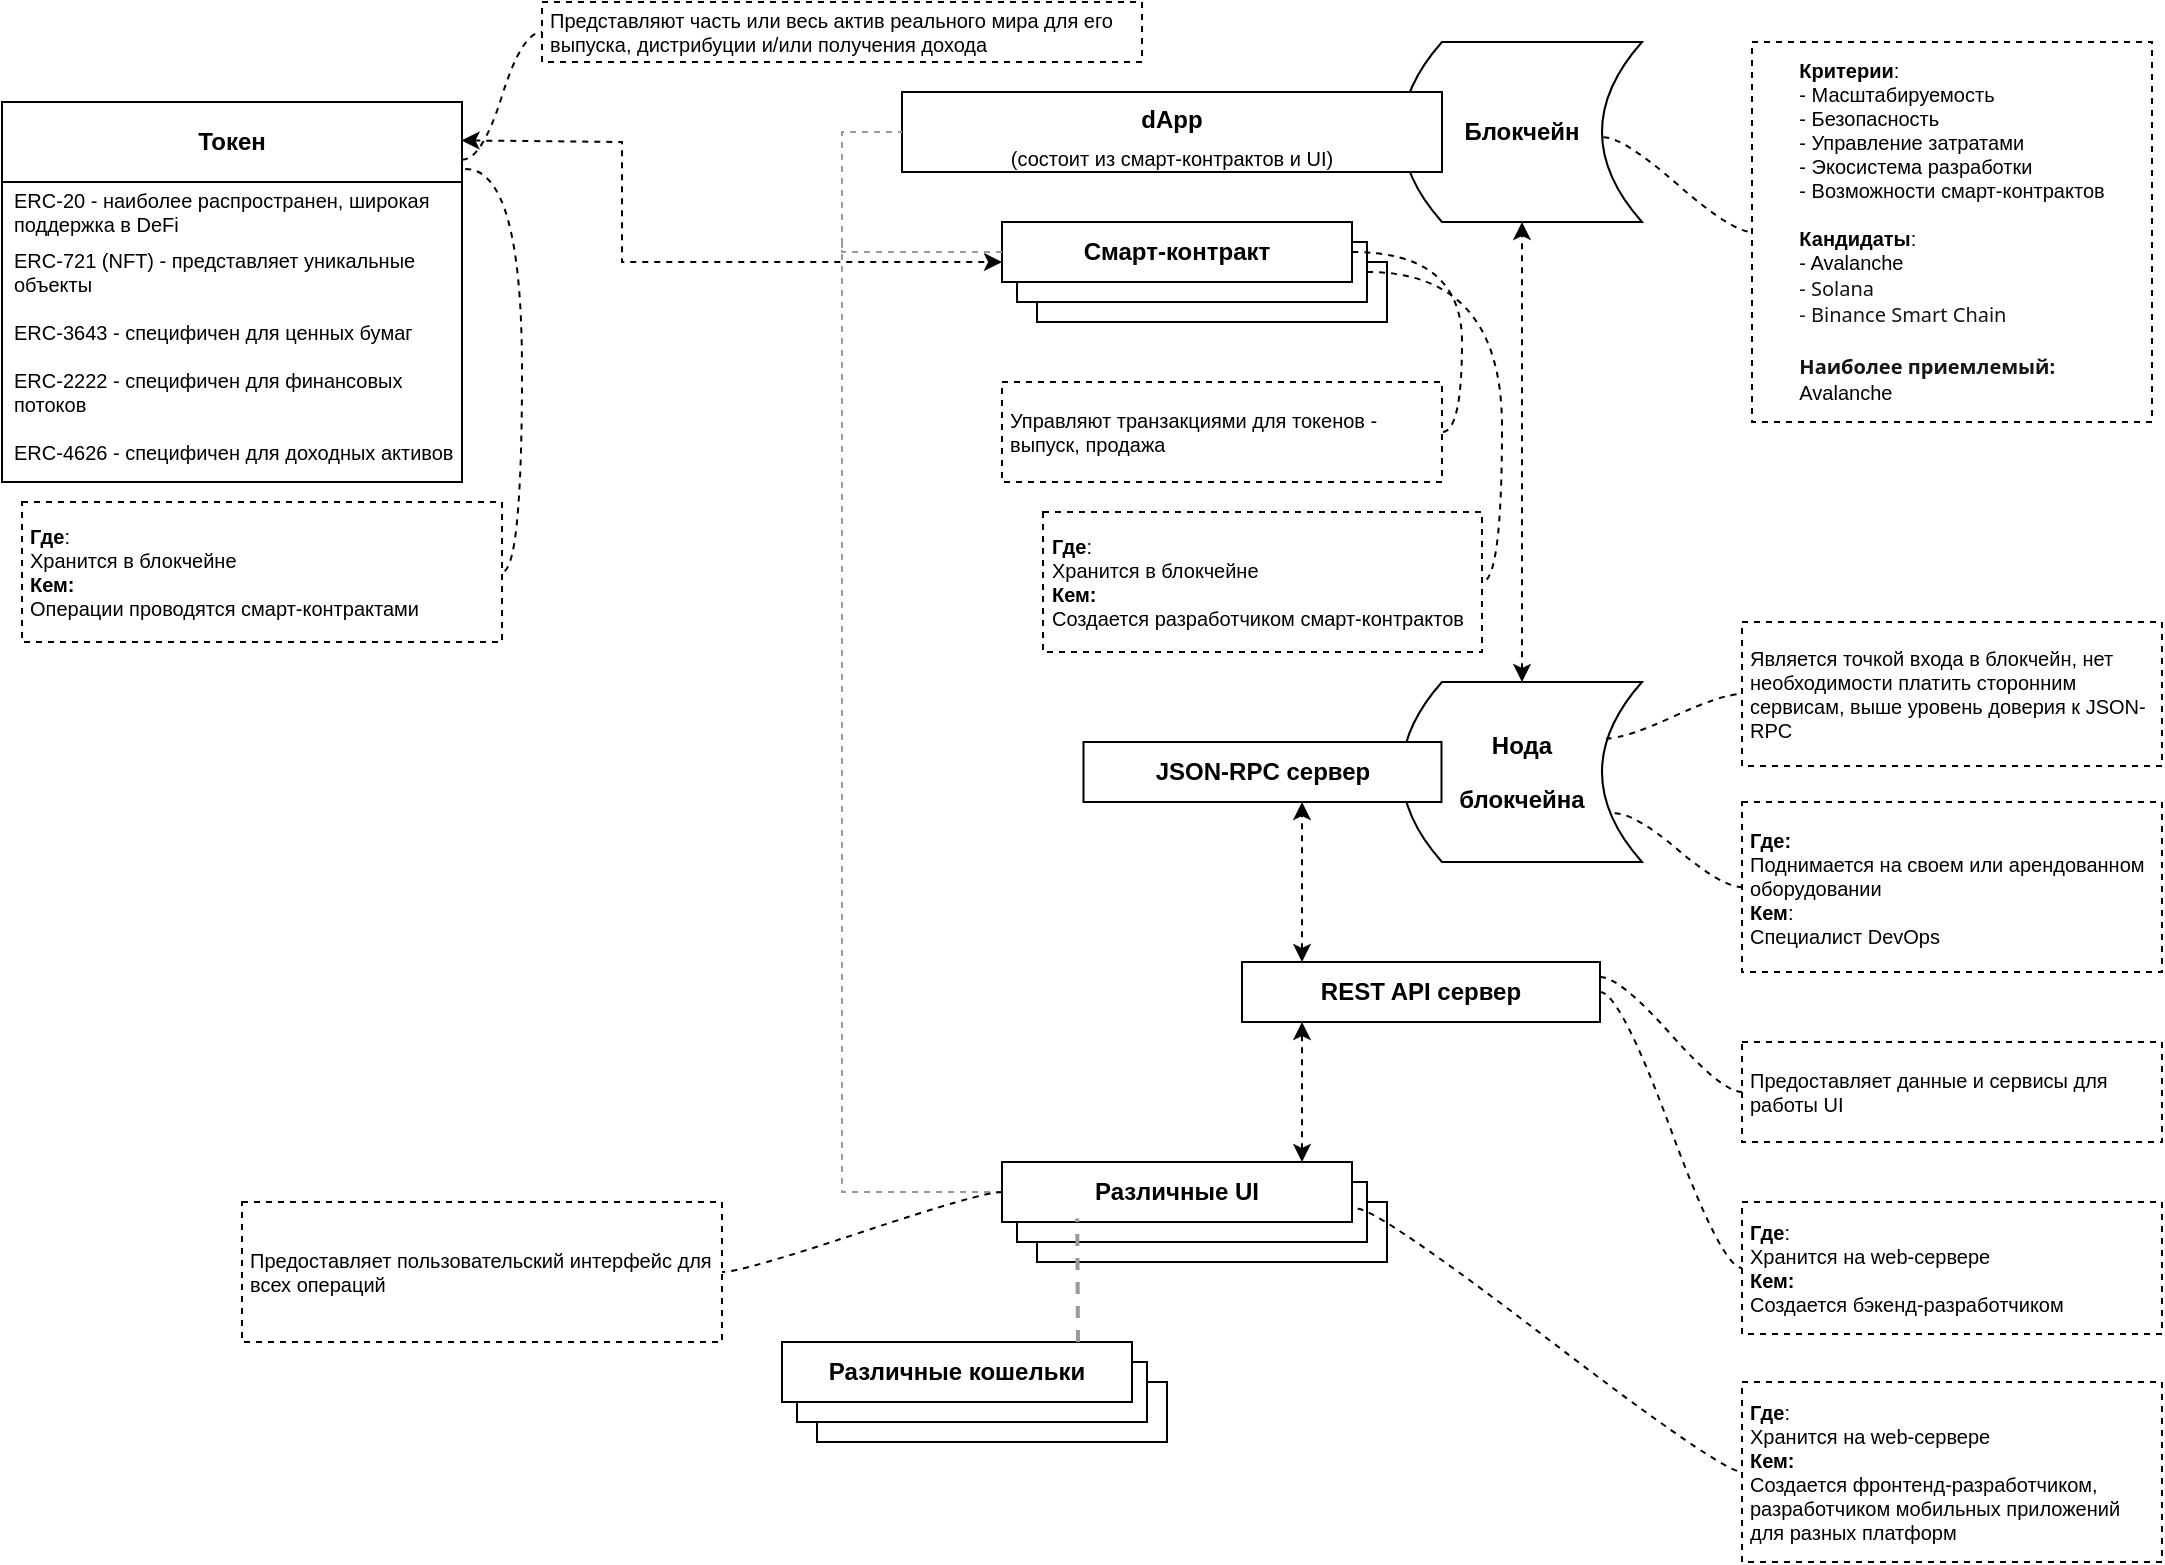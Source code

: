 <mxfile version="22.1.11" type="github">
  <diagram name="Страница — 1" id="tTkT_D9K_i8SfMuSpS75">
    <mxGraphModel dx="1205" dy="690" grid="1" gridSize="10" guides="1" tooltips="1" connect="1" arrows="1" fold="1" page="1" pageScale="1" pageWidth="1169" pageHeight="827" math="0" shadow="0">
      <root>
        <mxCell id="0" />
        <mxCell id="1" parent="0" />
        <mxCell id="7UqiYnJLGKccpZ4DQYdT-1" value="&lt;p align=&quot;center&quot; class=&quot;MsoNormal&quot;&gt;&lt;b&gt;Блокчейн&lt;/b&gt;&lt;/p&gt;" style="shape=dataStorage;whiteSpace=wrap;html=1;fixedSize=1;" vertex="1" parent="1">
          <mxGeometry x="740" y="40" width="120" height="90" as="geometry" />
        </mxCell>
        <mxCell id="7UqiYnJLGKccpZ4DQYdT-2" value="&lt;p align=&quot;center&quot; class=&quot;MsoNormal&quot;&gt;&lt;b&gt;Нода&lt;/b&gt;&lt;/p&gt;&lt;p align=&quot;center&quot; class=&quot;MsoNormal&quot;&gt;&lt;b&gt;блокчейна&lt;/b&gt;&lt;/p&gt;" style="shape=dataStorage;whiteSpace=wrap;html=1;fixedSize=1;" vertex="1" parent="1">
          <mxGeometry x="740" y="360" width="120" height="90" as="geometry" />
        </mxCell>
        <mxCell id="7UqiYnJLGKccpZ4DQYdT-5" value="" style="endArrow=classic;startArrow=classic;html=1;rounded=0;entryX=0.5;entryY=1;entryDx=0;entryDy=0;exitX=0.5;exitY=0;exitDx=0;exitDy=0;dashed=1;" edge="1" parent="1" source="7UqiYnJLGKccpZ4DQYdT-2" target="7UqiYnJLGKccpZ4DQYdT-1">
          <mxGeometry width="50" height="50" relative="1" as="geometry">
            <mxPoint x="560" y="160" as="sourcePoint" />
            <mxPoint x="610" y="110" as="targetPoint" />
          </mxGeometry>
        </mxCell>
        <mxCell id="7UqiYnJLGKccpZ4DQYdT-6" value="&lt;div style=&quot;font-size: 10px;&quot;&gt;&lt;b style=&quot;font-size: 10px;&quot;&gt;Где:&lt;/b&gt;&lt;/div&gt;&lt;div style=&quot;font-size: 10px;&quot;&gt;Поднимается на своем или арендованном оборудовании&lt;/div&gt;&lt;div style=&quot;font-size: 10px;&quot;&gt;&lt;b style=&quot;font-size: 10px;&quot;&gt;Кем&lt;/b&gt;:&lt;/div&gt;&lt;div style=&quot;font-size: 10px;&quot;&gt;Специалист DevOps&lt;/div&gt;" style="whiteSpace=wrap;html=1;rounded=0;arcSize=50;align=left;verticalAlign=middle;strokeWidth=1;autosize=1;spacing=4;treeFolding=1;treeMoving=1;newEdgeStyle={&quot;edgeStyle&quot;:&quot;entityRelationEdgeStyle&quot;,&quot;startArrow&quot;:&quot;none&quot;,&quot;endArrow&quot;:&quot;none&quot;,&quot;segment&quot;:10,&quot;curved&quot;:1,&quot;sourcePerimeterSpacing&quot;:0,&quot;targetPerimeterSpacing&quot;:0};dashed=1;fontSize=10;" vertex="1" collapsed="1" parent="1">
          <mxGeometry x="910" y="420" width="210" height="85" as="geometry" />
        </mxCell>
        <mxCell id="7UqiYnJLGKccpZ4DQYdT-7" value="" style="edgeStyle=entityRelationEdgeStyle;startArrow=none;endArrow=none;segment=10;curved=1;sourcePerimeterSpacing=0;targetPerimeterSpacing=0;rounded=0;dashed=1;exitX=0.886;exitY=0.729;exitDx=0;exitDy=0;exitPerimeter=0;" edge="1" target="7UqiYnJLGKccpZ4DQYdT-6" parent="1" source="7UqiYnJLGKccpZ4DQYdT-2">
          <mxGeometry relative="1" as="geometry">
            <mxPoint x="848" y="435" as="sourcePoint" />
          </mxGeometry>
        </mxCell>
        <mxCell id="7UqiYnJLGKccpZ4DQYdT-8" value="&lt;p align=&quot;center&quot; class=&quot;MsoNormal&quot;&gt;&lt;b&gt;JSON-RPC сервер&lt;/b&gt;&lt;/p&gt;" style="rounded=0;whiteSpace=wrap;html=1;" vertex="1" parent="1">
          <mxGeometry x="580.75" y="390" width="179" height="30" as="geometry" />
        </mxCell>
        <mxCell id="7UqiYnJLGKccpZ4DQYdT-10" value="&lt;div style=&quot;text-align: left; font-size: 10px;&quot;&gt;&lt;span style=&quot;background-color: initial; font-size: 10px;&quot;&gt;&lt;font style=&quot;font-size: 10px;&quot;&gt;&lt;b style=&quot;font-size: 10px;&quot;&gt;Критерии&lt;/b&gt;:&lt;/font&gt;&lt;/span&gt;&lt;/div&gt;&lt;div style=&quot;text-align: left; font-size: 10px;&quot;&gt;&lt;span style=&quot;background-color: initial; font-size: 10px;&quot;&gt;&lt;font style=&quot;font-size: 10px;&quot;&gt;- Масштабируемость&lt;/font&gt;&lt;/span&gt;&lt;/div&gt;&lt;div style=&quot;text-align: left; font-size: 10px;&quot;&gt;&lt;span style=&quot;background-color: initial; font-size: 10px;&quot;&gt;&lt;font style=&quot;font-size: 10px;&quot;&gt;- Безопасность&lt;/font&gt;&lt;/span&gt;&lt;/div&gt;&lt;div style=&quot;text-align: left; font-size: 10px;&quot;&gt;&lt;font style=&quot;font-size: 10px;&quot;&gt;- Управление затратами&lt;br style=&quot;font-size: 10px;&quot;&gt;&lt;/font&gt;&lt;/div&gt;&lt;div style=&quot;text-align: left; font-size: 10px;&quot;&gt;&lt;font style=&quot;font-size: 10px;&quot;&gt;- Экосистема разработки&lt;br style=&quot;font-size: 10px;&quot;&gt;&lt;/font&gt;&lt;/div&gt;&lt;div style=&quot;text-align: left; font-size: 10px;&quot;&gt;&lt;font style=&quot;font-size: 10px;&quot;&gt;- Возможности смарт-контрактов&lt;b style=&quot;font-size: 10px;&quot;&gt;&lt;br style=&quot;font-size: 10px;&quot;&gt;&lt;/b&gt;&lt;/font&gt;&lt;/div&gt;&lt;div style=&quot;text-align: left; font-size: 10px;&quot;&gt;&lt;font style=&quot;font-size: 10px;&quot;&gt;&lt;br style=&quot;font-size: 10px;&quot;&gt;&lt;/font&gt;&lt;/div&gt;&lt;div style=&quot;text-align: left; font-size: 10px;&quot;&gt;&lt;font style=&quot;font-size: 10px;&quot;&gt;&lt;b style=&quot;font-size: 10px;&quot;&gt;Кандидаты&lt;/b&gt;:&lt;/font&gt;&lt;/div&gt;&lt;div style=&quot;text-align: left; font-size: 10px;&quot;&gt;&lt;font style=&quot;font-size: 10px;&quot;&gt;- Avalanche&lt;/font&gt;&lt;/div&gt;&lt;div style=&quot;text-align: left; font-size: 10px;&quot;&gt;&lt;span style=&quot;font-weight: var(--ui-font-weight-bold); color: rgb(21, 21, 21); font-family: system-ui, -apple-system, BlinkMacSystemFont, &amp;quot;Segoe UI&amp;quot;, Roboto, Ubuntu, &amp;quot;Helvetica Neue&amp;quot;, Arial, sans-serif, &amp;quot;Apple Color Emoji&amp;quot;, &amp;quot;Segoe UI Emoji&amp;quot;, &amp;quot;Segoe UI Symbol&amp;quot;; font-size: 10px;&quot;&gt;&lt;font style=&quot;font-size: 10px;&quot;&gt;- Solana&lt;/font&gt;&lt;/span&gt;&lt;/div&gt;&lt;div style=&quot;text-align: left; font-size: 10px;&quot;&gt;&lt;span style=&quot;font-weight: var(--ui-font-weight-bold); color: rgb(21, 21, 21); font-family: system-ui, -apple-system, BlinkMacSystemFont, &amp;quot;Segoe UI&amp;quot;, Roboto, Ubuntu, &amp;quot;Helvetica Neue&amp;quot;, Arial, sans-serif, &amp;quot;Apple Color Emoji&amp;quot;, &amp;quot;Segoe UI Emoji&amp;quot;, &amp;quot;Segoe UI Symbol&amp;quot;; background-color: rgb(255, 255, 255); font-size: 10px;&quot;&gt;&lt;font style=&quot;font-size: 10px;&quot;&gt;- Binance Smart Chain&lt;/font&gt;&lt;/span&gt;&lt;br style=&quot;font-size: 10px;&quot;&gt;&lt;/div&gt;&lt;div style=&quot;text-align: left; font-size: 10px;&quot;&gt;&lt;span style=&quot;font-weight: var(--ui-font-weight-bold); color: rgb(21, 21, 21); font-family: system-ui, -apple-system, BlinkMacSystemFont, &amp;quot;Segoe UI&amp;quot;, Roboto, Ubuntu, &amp;quot;Helvetica Neue&amp;quot;, Arial, sans-serif, &amp;quot;Apple Color Emoji&amp;quot;, &amp;quot;Segoe UI Emoji&amp;quot;, &amp;quot;Segoe UI Symbol&amp;quot;; background-color: rgb(255, 255, 255); font-size: 10px;&quot;&gt;&lt;font style=&quot;font-size: 10px;&quot;&gt;&lt;br&gt;&lt;/font&gt;&lt;/span&gt;&lt;/div&gt;&lt;div style=&quot;text-align: left; font-size: 10px;&quot;&gt;&lt;span style=&quot;color: rgb(21, 21, 21); font-family: system-ui, -apple-system, BlinkMacSystemFont, &amp;quot;Segoe UI&amp;quot;, Roboto, Ubuntu, &amp;quot;Helvetica Neue&amp;quot;, Arial, sans-serif, &amp;quot;Apple Color Emoji&amp;quot;, &amp;quot;Segoe UI Emoji&amp;quot;, &amp;quot;Segoe UI Symbol&amp;quot;; background-color: rgb(255, 255, 255); font-size: 10px;&quot;&gt;&lt;font style=&quot;font-size: 10px;&quot;&gt;&lt;b&gt;Наиболее приемлемый:&lt;/b&gt;&lt;/font&gt;&lt;/span&gt;&lt;/div&gt;&lt;div style=&quot;text-align: left; font-size: 10px;&quot;&gt;Avalanche&lt;span style=&quot;font-weight: var(--ui-font-weight-bold); color: rgb(21, 21, 21); font-family: system-ui, -apple-system, BlinkMacSystemFont, &amp;quot;Segoe UI&amp;quot;, Roboto, Ubuntu, &amp;quot;Helvetica Neue&amp;quot;, Arial, sans-serif, &amp;quot;Apple Color Emoji&amp;quot;, &amp;quot;Segoe UI Emoji&amp;quot;, &amp;quot;Segoe UI Symbol&amp;quot;; background-color: rgb(255, 255, 255); font-size: 10px;&quot;&gt;&lt;font style=&quot;font-size: 10px;&quot;&gt;&lt;br&gt;&lt;/font&gt;&lt;/span&gt;&lt;/div&gt;" style="whiteSpace=wrap;html=1;rounded=0;arcSize=50;align=center;verticalAlign=middle;strokeWidth=1;autosize=1;spacing=4;treeFolding=1;treeMoving=1;newEdgeStyle={&quot;edgeStyle&quot;:&quot;entityRelationEdgeStyle&quot;,&quot;startArrow&quot;:&quot;none&quot;,&quot;endArrow&quot;:&quot;none&quot;,&quot;segment&quot;:10,&quot;curved&quot;:1,&quot;sourcePerimeterSpacing&quot;:0,&quot;targetPerimeterSpacing&quot;:0};dashed=1;fontSize=10;" vertex="1" collapsed="1" parent="1">
          <mxGeometry x="915" y="40" width="200" height="190" as="geometry" />
        </mxCell>
        <mxCell id="7UqiYnJLGKccpZ4DQYdT-11" value="" style="edgeStyle=entityRelationEdgeStyle;startArrow=none;endArrow=none;segment=10;curved=1;sourcePerimeterSpacing=0;targetPerimeterSpacing=0;rounded=0;exitX=0.839;exitY=0.529;exitDx=0;exitDy=0;exitPerimeter=0;dashed=1;" edge="1" parent="1" target="7UqiYnJLGKccpZ4DQYdT-10" source="7UqiYnJLGKccpZ4DQYdT-1">
          <mxGeometry relative="1" as="geometry">
            <mxPoint x="854" y="80" as="sourcePoint" />
          </mxGeometry>
        </mxCell>
        <mxCell id="7UqiYnJLGKccpZ4DQYdT-12" value="&lt;div style=&quot;font-size: 10px;&quot;&gt;Управляют транзакциями для токенов - выпуск, продажа&lt;/div&gt;" style="whiteSpace=wrap;html=1;rounded=0;arcSize=50;align=left;verticalAlign=middle;strokeWidth=1;autosize=1;spacing=4;treeFolding=1;treeMoving=1;newEdgeStyle={&quot;edgeStyle&quot;:&quot;entityRelationEdgeStyle&quot;,&quot;startArrow&quot;:&quot;none&quot;,&quot;endArrow&quot;:&quot;none&quot;,&quot;segment&quot;:10,&quot;curved&quot;:1,&quot;sourcePerimeterSpacing&quot;:0,&quot;targetPerimeterSpacing&quot;:0};dashed=1;" vertex="1" collapsed="1" parent="1">
          <mxGeometry x="540" y="210" width="220" height="50" as="geometry" />
        </mxCell>
        <mxCell id="7UqiYnJLGKccpZ4DQYdT-14" value="&lt;p align=&quot;center&quot; class=&quot;MsoNormal&quot;&gt;&lt;b&gt;dApp&lt;/b&gt;&lt;/p&gt;&lt;p style=&quot;line-height: 0%;&quot; align=&quot;center&quot; class=&quot;MsoNormal&quot;&gt;&lt;font style=&quot;font-size: 10px;&quot;&gt;(состоит из смарт-контрактов и UI)&lt;/font&gt;&lt;/p&gt;" style="rounded=0;whiteSpace=wrap;html=1;" vertex="1" parent="1">
          <mxGeometry x="490" y="65" width="270" height="40" as="geometry" />
        </mxCell>
        <mxCell id="7UqiYnJLGKccpZ4DQYdT-19" value="" style="group" vertex="1" connectable="0" parent="1">
          <mxGeometry x="540" y="130" width="192.5" height="50" as="geometry" />
        </mxCell>
        <mxCell id="7UqiYnJLGKccpZ4DQYdT-18" value="&lt;p align=&quot;center&quot; class=&quot;MsoNormal&quot;&gt;&lt;br&gt;&lt;/p&gt;" style="rounded=0;whiteSpace=wrap;html=1;" vertex="1" parent="7UqiYnJLGKccpZ4DQYdT-19">
          <mxGeometry x="17.5" y="20" width="175" height="30" as="geometry" />
        </mxCell>
        <mxCell id="7UqiYnJLGKccpZ4DQYdT-15" value="&lt;p align=&quot;center&quot; class=&quot;MsoNormal&quot;&gt;&lt;br&gt;&lt;/p&gt;" style="rounded=0;whiteSpace=wrap;html=1;" vertex="1" parent="7UqiYnJLGKccpZ4DQYdT-19">
          <mxGeometry x="7.5" y="10" width="175" height="30" as="geometry" />
        </mxCell>
        <mxCell id="7UqiYnJLGKccpZ4DQYdT-17" value="&lt;p align=&quot;center&quot; class=&quot;MsoNormal&quot;&gt;&lt;b&gt;Смарт-контракт&lt;/b&gt;&lt;/p&gt;" style="rounded=0;whiteSpace=wrap;html=1;" vertex="1" parent="7UqiYnJLGKccpZ4DQYdT-19">
          <mxGeometry width="175" height="30" as="geometry" />
        </mxCell>
        <mxCell id="7UqiYnJLGKccpZ4DQYdT-13" value="" style="edgeStyle=entityRelationEdgeStyle;startArrow=none;endArrow=none;segment=10;curved=1;sourcePerimeterSpacing=0;targetPerimeterSpacing=0;rounded=0;dashed=1;exitX=1;exitY=0.5;exitDx=0;exitDy=0;" edge="1" parent="1" target="7UqiYnJLGKccpZ4DQYdT-12" source="7UqiYnJLGKccpZ4DQYdT-17">
          <mxGeometry relative="1" as="geometry">
            <mxPoint x="850" y="390" as="sourcePoint" />
          </mxGeometry>
        </mxCell>
        <mxCell id="7UqiYnJLGKccpZ4DQYdT-21" value="" style="endArrow=none;html=1;rounded=0;entryX=0;entryY=0.5;entryDx=0;entryDy=0;exitX=0;exitY=0.5;exitDx=0;exitDy=0;dashed=1;strokeColor=#999999;" edge="1" parent="1" source="7UqiYnJLGKccpZ4DQYdT-17" target="7UqiYnJLGKccpZ4DQYdT-14">
          <mxGeometry width="50" height="50" relative="1" as="geometry">
            <mxPoint x="600" y="340" as="sourcePoint" />
            <mxPoint x="650" y="290" as="targetPoint" />
            <Array as="points">
              <mxPoint x="460" y="145" />
              <mxPoint x="460" y="85" />
            </Array>
          </mxGeometry>
        </mxCell>
        <mxCell id="7UqiYnJLGKccpZ4DQYdT-22" value="&lt;div style=&quot;font-size: 10px;&quot;&gt;Является точкой входа в блокчейн, нет необходимости&amp;nbsp;&lt;span style=&quot;background-color: initial;&quot;&gt;платить сторонним сервисам,&amp;nbsp;&lt;/span&gt;&lt;span style=&quot;background-color: initial;&quot;&gt;выше уровень доверия к JSON-RPC&lt;/span&gt;&lt;/div&gt;" style="whiteSpace=wrap;html=1;rounded=0;arcSize=50;align=left;verticalAlign=middle;strokeWidth=1;autosize=1;spacing=4;treeFolding=1;treeMoving=1;newEdgeStyle={&quot;edgeStyle&quot;:&quot;entityRelationEdgeStyle&quot;,&quot;startArrow&quot;:&quot;none&quot;,&quot;endArrow&quot;:&quot;none&quot;,&quot;segment&quot;:10,&quot;curved&quot;:1,&quot;sourcePerimeterSpacing&quot;:0,&quot;targetPerimeterSpacing&quot;:0};dashed=1;" vertex="1" collapsed="1" parent="1">
          <mxGeometry x="910" y="330" width="210" height="72" as="geometry" />
        </mxCell>
        <mxCell id="7UqiYnJLGKccpZ4DQYdT-23" value="" style="edgeStyle=entityRelationEdgeStyle;startArrow=none;endArrow=none;segment=10;curved=1;sourcePerimeterSpacing=0;targetPerimeterSpacing=0;rounded=0;dashed=1;exitX=0.85;exitY=0.314;exitDx=0;exitDy=0;exitPerimeter=0;" edge="1" parent="1" target="7UqiYnJLGKccpZ4DQYdT-22" source="7UqiYnJLGKccpZ4DQYdT-2">
          <mxGeometry relative="1" as="geometry">
            <mxPoint x="855" y="401" as="sourcePoint" />
          </mxGeometry>
        </mxCell>
        <mxCell id="7UqiYnJLGKccpZ4DQYdT-26" value="&lt;b&gt;Токен&lt;/b&gt;" style="swimlane;fontStyle=0;childLayout=stackLayout;horizontal=1;startSize=40;horizontalStack=0;resizeParent=1;resizeParentMax=0;resizeLast=0;collapsible=1;marginBottom=0;whiteSpace=wrap;html=1;" vertex="1" parent="1">
          <mxGeometry x="40" y="70" width="230" height="190" as="geometry" />
        </mxCell>
        <mxCell id="7UqiYnJLGKccpZ4DQYdT-27" value="ERC-20 - наиболее распространен, широкая поддержка в DeFi" style="text;strokeColor=none;fillColor=none;align=left;verticalAlign=middle;spacingLeft=4;spacingRight=4;overflow=hidden;points=[[0,0.5],[1,0.5]];portConstraint=eastwest;rotatable=0;whiteSpace=wrap;html=1;fontColor=#000000;fontSize=10;" vertex="1" parent="7UqiYnJLGKccpZ4DQYdT-26">
          <mxGeometry y="40" width="230" height="30" as="geometry" />
        </mxCell>
        <mxCell id="7UqiYnJLGKccpZ4DQYdT-28" value="ERC-721 (NFT) - представляет уникальные объекты" style="text;strokeColor=none;fillColor=none;align=left;verticalAlign=middle;spacingLeft=4;spacingRight=4;overflow=hidden;points=[[0,0.5],[1,0.5]];portConstraint=eastwest;rotatable=0;whiteSpace=wrap;html=1;labelBackgroundColor=default;fontColor=#000000;fontSize=10;" vertex="1" parent="7UqiYnJLGKccpZ4DQYdT-26">
          <mxGeometry y="70" width="230" height="30" as="geometry" />
        </mxCell>
        <mxCell id="7UqiYnJLGKccpZ4DQYdT-32" value="ERC-3643 - специфичен для ценных бумаг" style="text;strokeColor=none;fillColor=none;align=left;verticalAlign=middle;spacingLeft=4;spacingRight=4;overflow=hidden;points=[[0,0.5],[1,0.5]];portConstraint=eastwest;rotatable=0;whiteSpace=wrap;html=1;labelBackgroundColor=default;fontColor=#000000;fontSize=10;" vertex="1" parent="7UqiYnJLGKccpZ4DQYdT-26">
          <mxGeometry y="100" width="230" height="30" as="geometry" />
        </mxCell>
        <mxCell id="7UqiYnJLGKccpZ4DQYdT-33" value="ERC-2222 - специфичен для финансовых потоков" style="text;strokeColor=none;fillColor=none;align=left;verticalAlign=middle;spacingLeft=4;spacingRight=4;overflow=hidden;points=[[0,0.5],[1,0.5]];portConstraint=eastwest;rotatable=0;whiteSpace=wrap;html=1;labelBackgroundColor=default;fontColor=#000000;fontSize=10;" vertex="1" parent="7UqiYnJLGKccpZ4DQYdT-26">
          <mxGeometry y="130" width="230" height="30" as="geometry" />
        </mxCell>
        <mxCell id="7UqiYnJLGKccpZ4DQYdT-34" value="ERC-4626 - специфичен для доходных активов" style="text;strokeColor=none;fillColor=none;align=left;verticalAlign=middle;spacingLeft=4;spacingRight=4;overflow=hidden;points=[[0,0.5],[1,0.5]];portConstraint=eastwest;rotatable=0;whiteSpace=wrap;html=1;labelBackgroundColor=default;fontColor=#000000;fontSize=10;" vertex="1" parent="7UqiYnJLGKccpZ4DQYdT-26">
          <mxGeometry y="160" width="230" height="30" as="geometry" />
        </mxCell>
        <mxCell id="7UqiYnJLGKccpZ4DQYdT-35" value="" style="endArrow=classic;startArrow=classic;dashed=1;html=1;rounded=0;exitX=0.999;exitY=0.101;exitDx=0;exitDy=0;exitPerimeter=0;" edge="1" parent="1" source="7UqiYnJLGKccpZ4DQYdT-26">
          <mxGeometry width="50" height="50" relative="1" as="geometry">
            <mxPoint x="360" y="290" as="sourcePoint" />
            <mxPoint x="540" y="150" as="targetPoint" />
            <Array as="points">
              <mxPoint x="350" y="90" />
              <mxPoint x="350" y="150" />
            </Array>
          </mxGeometry>
        </mxCell>
        <mxCell id="7UqiYnJLGKccpZ4DQYdT-36" value="&lt;div style=&quot;font-size: 10px;&quot;&gt;&lt;b&gt;Где&lt;/b&gt;:&lt;/div&gt;&lt;div style=&quot;font-size: 10px;&quot;&gt;Хранится в блокчейне&lt;/div&gt;&lt;div style=&quot;font-size: 10px;&quot;&gt;&lt;b&gt;Кем:&lt;/b&gt;&lt;/div&gt;&lt;div style=&quot;font-size: 10px;&quot;&gt;Операции проводятся смарт-контрактами&lt;/div&gt;" style="whiteSpace=wrap;html=1;rounded=0;arcSize=50;align=left;verticalAlign=middle;strokeWidth=1;autosize=1;spacing=4;treeFolding=1;treeMoving=1;newEdgeStyle={&quot;edgeStyle&quot;:&quot;entityRelationEdgeStyle&quot;,&quot;startArrow&quot;:&quot;none&quot;,&quot;endArrow&quot;:&quot;none&quot;,&quot;segment&quot;:10,&quot;curved&quot;:1,&quot;sourcePerimeterSpacing&quot;:0,&quot;targetPerimeterSpacing&quot;:0};dashed=1;" vertex="1" collapsed="1" parent="1">
          <mxGeometry x="50" y="270" width="240" height="70" as="geometry" />
        </mxCell>
        <mxCell id="7UqiYnJLGKccpZ4DQYdT-37" value="" style="edgeStyle=entityRelationEdgeStyle;startArrow=none;endArrow=none;segment=10;curved=1;sourcePerimeterSpacing=0;targetPerimeterSpacing=0;rounded=0;dashed=1;exitX=1.007;exitY=0.176;exitDx=0;exitDy=0;exitPerimeter=0;" edge="1" parent="1" target="7UqiYnJLGKccpZ4DQYdT-36" source="7UqiYnJLGKccpZ4DQYdT-26">
          <mxGeometry relative="1" as="geometry">
            <mxPoint x="280" y="80" as="sourcePoint" />
            <Array as="points">
              <mxPoint x="300" y="200" />
              <mxPoint x="310" y="160" />
              <mxPoint x="310" y="160" />
            </Array>
          </mxGeometry>
        </mxCell>
        <mxCell id="7UqiYnJLGKccpZ4DQYdT-39" value="" style="group" vertex="1" connectable="0" parent="1">
          <mxGeometry x="540" y="600" width="192.5" height="50" as="geometry" />
        </mxCell>
        <mxCell id="7UqiYnJLGKccpZ4DQYdT-40" value="&lt;p align=&quot;center&quot; class=&quot;MsoNormal&quot;&gt;&lt;br&gt;&lt;/p&gt;" style="rounded=0;whiteSpace=wrap;html=1;" vertex="1" parent="7UqiYnJLGKccpZ4DQYdT-39">
          <mxGeometry x="17.5" y="20" width="175" height="30" as="geometry" />
        </mxCell>
        <mxCell id="7UqiYnJLGKccpZ4DQYdT-41" value="&lt;p align=&quot;center&quot; class=&quot;MsoNormal&quot;&gt;&lt;br&gt;&lt;/p&gt;" style="rounded=0;whiteSpace=wrap;html=1;" vertex="1" parent="7UqiYnJLGKccpZ4DQYdT-39">
          <mxGeometry x="7.5" y="10" width="175" height="30" as="geometry" />
        </mxCell>
        <mxCell id="7UqiYnJLGKccpZ4DQYdT-42" value="&lt;p align=&quot;center&quot; class=&quot;MsoNormal&quot;&gt;&lt;b style=&quot;border-color: var(--border-color);&quot;&gt;Различные UI&lt;/b&gt;&lt;br&gt;&lt;/p&gt;" style="rounded=0;whiteSpace=wrap;html=1;" vertex="1" parent="7UqiYnJLGKccpZ4DQYdT-39">
          <mxGeometry width="175" height="30" as="geometry" />
        </mxCell>
        <mxCell id="7UqiYnJLGKccpZ4DQYdT-43" value="" style="endArrow=none;dashed=1;html=1;rounded=0;exitX=0;exitY=0.5;exitDx=0;exitDy=0;strokeColor=#999999;" edge="1" parent="1" source="7UqiYnJLGKccpZ4DQYdT-42">
          <mxGeometry width="50" height="50" relative="1" as="geometry">
            <mxPoint x="360" y="360" as="sourcePoint" />
            <mxPoint x="460" y="140" as="targetPoint" />
            <Array as="points">
              <mxPoint x="460" y="615" />
            </Array>
          </mxGeometry>
        </mxCell>
        <mxCell id="7UqiYnJLGKccpZ4DQYdT-44" value="&lt;div style=&quot;font-size: 10px;&quot;&gt;Представляют часть или весь актив реального мира для его выпуска, дистрибуции и/или получения дохода&lt;/div&gt;" style="whiteSpace=wrap;html=1;rounded=0;arcSize=50;align=left;verticalAlign=middle;strokeWidth=1;autosize=1;spacing=4;treeFolding=1;treeMoving=1;newEdgeStyle={&quot;edgeStyle&quot;:&quot;entityRelationEdgeStyle&quot;,&quot;startArrow&quot;:&quot;none&quot;,&quot;endArrow&quot;:&quot;none&quot;,&quot;segment&quot;:10,&quot;curved&quot;:1,&quot;sourcePerimeterSpacing&quot;:0,&quot;targetPerimeterSpacing&quot;:0};dashed=1;" vertex="1" collapsed="1" parent="1">
          <mxGeometry x="310" y="20" width="300" height="30" as="geometry" />
        </mxCell>
        <mxCell id="7UqiYnJLGKccpZ4DQYdT-45" value="" style="edgeStyle=entityRelationEdgeStyle;startArrow=none;endArrow=none;segment=10;curved=1;sourcePerimeterSpacing=0;targetPerimeterSpacing=0;rounded=0;dashed=1;exitX=1;exitY=0.152;exitDx=0;exitDy=0;exitPerimeter=0;" edge="1" parent="1" target="7UqiYnJLGKccpZ4DQYdT-44" source="7UqiYnJLGKccpZ4DQYdT-26">
          <mxGeometry relative="1" as="geometry">
            <mxPoint x="280" y="108" as="sourcePoint" />
          </mxGeometry>
        </mxCell>
        <mxCell id="7UqiYnJLGKccpZ4DQYdT-46" value="&lt;div style=&quot;font-size: 10px;&quot;&gt;&lt;div style=&quot;border-color: var(--border-color);&quot;&gt;&lt;b style=&quot;border-color: var(--border-color);&quot;&gt;Где&lt;/b&gt;:&lt;/div&gt;&lt;div style=&quot;border-color: var(--border-color);&quot;&gt;Хранится в блокчейне&lt;/div&gt;&lt;div style=&quot;border-color: var(--border-color);&quot;&gt;&lt;b style=&quot;border-color: var(--border-color);&quot;&gt;Кем:&lt;/b&gt;&lt;/div&gt;&lt;div style=&quot;border-color: var(--border-color);&quot;&gt;Создается разработчиком смарт-контрактов&lt;/div&gt;&lt;/div&gt;" style="whiteSpace=wrap;html=1;rounded=0;arcSize=50;align=left;verticalAlign=middle;strokeWidth=1;autosize=1;spacing=4;treeFolding=1;treeMoving=1;newEdgeStyle={&quot;edgeStyle&quot;:&quot;entityRelationEdgeStyle&quot;,&quot;startArrow&quot;:&quot;none&quot;,&quot;endArrow&quot;:&quot;none&quot;,&quot;segment&quot;:10,&quot;curved&quot;:1,&quot;sourcePerimeterSpacing&quot;:0,&quot;targetPerimeterSpacing&quot;:0};dashed=1;" vertex="1" collapsed="1" parent="1">
          <mxGeometry x="560.5" y="275" width="219.5" height="70" as="geometry" />
        </mxCell>
        <mxCell id="7UqiYnJLGKccpZ4DQYdT-47" value="" style="edgeStyle=entityRelationEdgeStyle;startArrow=none;endArrow=none;segment=10;curved=1;sourcePerimeterSpacing=0;targetPerimeterSpacing=0;rounded=0;dashed=1;exitX=1;exitY=0.5;exitDx=0;exitDy=0;" edge="1" parent="1" target="7UqiYnJLGKccpZ4DQYdT-46" source="7UqiYnJLGKccpZ4DQYdT-15">
          <mxGeometry relative="1" as="geometry">
            <mxPoint x="715" y="210" as="sourcePoint" />
          </mxGeometry>
        </mxCell>
        <mxCell id="7UqiYnJLGKccpZ4DQYdT-48" value="&lt;div style=&quot;font-size: 10px;&quot;&gt;&lt;div style=&quot;border-color: var(--border-color);&quot;&gt;&lt;b style=&quot;border-color: var(--border-color);&quot;&gt;Где&lt;/b&gt;:&lt;/div&gt;&lt;div style=&quot;border-color: var(--border-color);&quot;&gt;Хранится на web-сервере&lt;/div&gt;&lt;div style=&quot;border-color: var(--border-color);&quot;&gt;&lt;b style=&quot;border-color: var(--border-color);&quot;&gt;Кем:&lt;/b&gt;&lt;/div&gt;&lt;div style=&quot;border-color: var(--border-color);&quot;&gt;Создается фронтенд-разработчиком, разработчиком мобильных приложений для разных платформ&lt;/div&gt;&lt;/div&gt;" style="whiteSpace=wrap;html=1;rounded=0;arcSize=50;align=left;verticalAlign=middle;strokeWidth=1;autosize=1;spacing=4;treeFolding=1;treeMoving=1;newEdgeStyle={&quot;edgeStyle&quot;:&quot;entityRelationEdgeStyle&quot;,&quot;startArrow&quot;:&quot;none&quot;,&quot;endArrow&quot;:&quot;none&quot;,&quot;segment&quot;:10,&quot;curved&quot;:1,&quot;sourcePerimeterSpacing&quot;:0,&quot;targetPerimeterSpacing&quot;:0};dashed=1;" vertex="1" collapsed="1" parent="1">
          <mxGeometry x="910" y="710" width="210" height="90" as="geometry" />
        </mxCell>
        <mxCell id="7UqiYnJLGKccpZ4DQYdT-49" value="" style="edgeStyle=entityRelationEdgeStyle;startArrow=none;endArrow=none;segment=10;curved=1;sourcePerimeterSpacing=0;targetPerimeterSpacing=0;rounded=0;dashed=1;exitX=0.916;exitY=0.114;exitDx=0;exitDy=0;exitPerimeter=0;" edge="1" parent="1" target="7UqiYnJLGKccpZ4DQYdT-48" source="7UqiYnJLGKccpZ4DQYdT-40">
          <mxGeometry relative="1" as="geometry">
            <mxPoint x="733" y="540" as="sourcePoint" />
          </mxGeometry>
        </mxCell>
        <mxCell id="7UqiYnJLGKccpZ4DQYdT-50" value="&lt;p align=&quot;center&quot; class=&quot;MsoNormal&quot;&gt;&lt;b&gt;REST API сервер&lt;/b&gt;&lt;/p&gt;" style="rounded=0;whiteSpace=wrap;html=1;" vertex="1" parent="1">
          <mxGeometry x="660" y="500" width="179" height="30" as="geometry" />
        </mxCell>
        <mxCell id="7UqiYnJLGKccpZ4DQYdT-51" value="" style="endArrow=classic;startArrow=classic;html=1;rounded=0;entryX=0.5;entryY=1;entryDx=0;entryDy=0;dashed=1;" edge="1" parent="1">
          <mxGeometry width="50" height="50" relative="1" as="geometry">
            <mxPoint x="690" y="500" as="sourcePoint" />
            <mxPoint x="690" y="420" as="targetPoint" />
          </mxGeometry>
        </mxCell>
        <mxCell id="7UqiYnJLGKccpZ4DQYdT-52" value="" style="endArrow=classic;startArrow=classic;html=1;rounded=0;entryX=0.5;entryY=1;entryDx=0;entryDy=0;dashed=1;" edge="1" parent="1">
          <mxGeometry width="50" height="50" relative="1" as="geometry">
            <mxPoint x="690" y="600" as="sourcePoint" />
            <mxPoint x="690" y="530" as="targetPoint" />
          </mxGeometry>
        </mxCell>
        <mxCell id="7UqiYnJLGKccpZ4DQYdT-53" value="&lt;div style=&quot;font-size: 10px;&quot;&gt;&lt;div style=&quot;border-color: var(--border-color);&quot;&gt;&lt;b style=&quot;border-color: var(--border-color);&quot;&gt;Где&lt;/b&gt;:&lt;/div&gt;&lt;div style=&quot;border-color: var(--border-color);&quot;&gt;Хранится на web-сервере&lt;/div&gt;&lt;div style=&quot;border-color: var(--border-color);&quot;&gt;&lt;b style=&quot;border-color: var(--border-color);&quot;&gt;Кем:&lt;/b&gt;&lt;/div&gt;&lt;div style=&quot;border-color: var(--border-color);&quot;&gt;Создается бэкенд-разработчиком&lt;/div&gt;&lt;/div&gt;" style="whiteSpace=wrap;html=1;rounded=0;arcSize=50;align=left;verticalAlign=middle;strokeWidth=1;autosize=1;spacing=4;treeFolding=1;treeMoving=1;newEdgeStyle={&quot;edgeStyle&quot;:&quot;entityRelationEdgeStyle&quot;,&quot;startArrow&quot;:&quot;none&quot;,&quot;endArrow&quot;:&quot;none&quot;,&quot;segment&quot;:10,&quot;curved&quot;:1,&quot;sourcePerimeterSpacing&quot;:0,&quot;targetPerimeterSpacing&quot;:0};dashed=1;" vertex="1" collapsed="1" parent="1">
          <mxGeometry x="910" y="620" width="210" height="66" as="geometry" />
        </mxCell>
        <mxCell id="7UqiYnJLGKccpZ4DQYdT-54" value="" style="edgeStyle=entityRelationEdgeStyle;startArrow=none;endArrow=none;segment=10;curved=1;sourcePerimeterSpacing=0;targetPerimeterSpacing=0;rounded=0;dashed=1;entryX=0;entryY=0.5;entryDx=0;entryDy=0;exitX=1;exitY=0.5;exitDx=0;exitDy=0;" edge="1" parent="1" target="7UqiYnJLGKccpZ4DQYdT-53" source="7UqiYnJLGKccpZ4DQYdT-50">
          <mxGeometry relative="1" as="geometry">
            <mxPoint x="935" y="480" as="sourcePoint" />
          </mxGeometry>
        </mxCell>
        <mxCell id="7UqiYnJLGKccpZ4DQYdT-55" value="&lt;div style=&quot;font-size: 10px;&quot;&gt;&lt;div style=&quot;border-color: var(--border-color);&quot;&gt;Предоставляет данные и сервисы для работы UI&lt;/div&gt;&lt;/div&gt;" style="whiteSpace=wrap;html=1;rounded=0;arcSize=50;align=left;verticalAlign=middle;strokeWidth=1;autosize=1;spacing=4;treeFolding=1;treeMoving=1;newEdgeStyle={&quot;edgeStyle&quot;:&quot;entityRelationEdgeStyle&quot;,&quot;startArrow&quot;:&quot;none&quot;,&quot;endArrow&quot;:&quot;none&quot;,&quot;segment&quot;:10,&quot;curved&quot;:1,&quot;sourcePerimeterSpacing&quot;:0,&quot;targetPerimeterSpacing&quot;:0};dashed=1;" vertex="1" collapsed="1" parent="1">
          <mxGeometry x="910" y="540" width="210" height="50" as="geometry" />
        </mxCell>
        <mxCell id="7UqiYnJLGKccpZ4DQYdT-56" value="" style="edgeStyle=entityRelationEdgeStyle;startArrow=none;endArrow=none;segment=10;curved=1;sourcePerimeterSpacing=0;targetPerimeterSpacing=0;rounded=0;dashed=1;entryX=0;entryY=0.5;entryDx=0;entryDy=0;exitX=1;exitY=0.25;exitDx=0;exitDy=0;" edge="1" parent="1" target="7UqiYnJLGKccpZ4DQYdT-55" source="7UqiYnJLGKccpZ4DQYdT-50">
          <mxGeometry relative="1" as="geometry">
            <mxPoint x="849" y="525" as="sourcePoint" />
          </mxGeometry>
        </mxCell>
        <mxCell id="7UqiYnJLGKccpZ4DQYdT-57" value="&lt;div style=&quot;font-size: 10px;&quot;&gt;&lt;div style=&quot;border-color: var(--border-color);&quot;&gt;Предоставляет пользовательский интерфейс для всех операций&lt;/div&gt;&lt;/div&gt;" style="whiteSpace=wrap;html=1;rounded=0;arcSize=50;align=left;verticalAlign=middle;strokeWidth=1;autosize=1;spacing=4;treeFolding=1;treeMoving=1;newEdgeStyle={&quot;edgeStyle&quot;:&quot;entityRelationEdgeStyle&quot;,&quot;startArrow&quot;:&quot;none&quot;,&quot;endArrow&quot;:&quot;none&quot;,&quot;segment&quot;:10,&quot;curved&quot;:1,&quot;sourcePerimeterSpacing&quot;:0,&quot;targetPerimeterSpacing&quot;:0};dashed=1;" vertex="1" collapsed="1" parent="1">
          <mxGeometry x="160" y="620" width="240" height="70" as="geometry" />
        </mxCell>
        <mxCell id="7UqiYnJLGKccpZ4DQYdT-58" value="" style="edgeStyle=entityRelationEdgeStyle;startArrow=none;endArrow=none;segment=10;curved=1;sourcePerimeterSpacing=0;targetPerimeterSpacing=0;rounded=0;dashed=1;exitX=0;exitY=0.5;exitDx=0;exitDy=0;" edge="1" parent="1" target="7UqiYnJLGKccpZ4DQYdT-57" source="7UqiYnJLGKccpZ4DQYdT-42">
          <mxGeometry relative="1" as="geometry">
            <mxPoint x="728" y="633" as="sourcePoint" />
            <Array as="points">
              <mxPoint x="370" y="630" />
              <mxPoint x="390" y="630" />
              <mxPoint x="380" y="630" />
            </Array>
          </mxGeometry>
        </mxCell>
        <mxCell id="7UqiYnJLGKccpZ4DQYdT-60" value="" style="group" vertex="1" connectable="0" parent="1">
          <mxGeometry x="430" y="690" width="192.5" height="50" as="geometry" />
        </mxCell>
        <mxCell id="7UqiYnJLGKccpZ4DQYdT-61" value="&lt;p align=&quot;center&quot; class=&quot;MsoNormal&quot;&gt;&lt;br&gt;&lt;/p&gt;" style="rounded=0;whiteSpace=wrap;html=1;" vertex="1" parent="7UqiYnJLGKccpZ4DQYdT-60">
          <mxGeometry x="17.5" y="20" width="175" height="30" as="geometry" />
        </mxCell>
        <mxCell id="7UqiYnJLGKccpZ4DQYdT-62" value="&lt;p align=&quot;center&quot; class=&quot;MsoNormal&quot;&gt;&lt;br&gt;&lt;/p&gt;" style="rounded=0;whiteSpace=wrap;html=1;" vertex="1" parent="7UqiYnJLGKccpZ4DQYdT-60">
          <mxGeometry x="7.5" y="10" width="175" height="30" as="geometry" />
        </mxCell>
        <mxCell id="7UqiYnJLGKccpZ4DQYdT-63" value="&lt;p align=&quot;center&quot; class=&quot;MsoNormal&quot;&gt;&lt;b style=&quot;border-color: var(--border-color);&quot;&gt;Различные кошельки&lt;/b&gt;&lt;br&gt;&lt;/p&gt;" style="rounded=0;whiteSpace=wrap;html=1;" vertex="1" parent="7UqiYnJLGKccpZ4DQYdT-60">
          <mxGeometry width="175" height="30" as="geometry" />
        </mxCell>
        <mxCell id="7UqiYnJLGKccpZ4DQYdT-64" value="" style="endArrow=none;dashed=1;html=1;strokeWidth=2;rounded=0;entryX=0.215;entryY=0.942;entryDx=0;entryDy=0;entryPerimeter=0;strokeColor=#999999;" edge="1" parent="1" target="7UqiYnJLGKccpZ4DQYdT-42">
          <mxGeometry width="50" height="50" relative="1" as="geometry">
            <mxPoint x="578" y="690" as="sourcePoint" />
            <mxPoint x="600" y="530" as="targetPoint" />
          </mxGeometry>
        </mxCell>
      </root>
    </mxGraphModel>
  </diagram>
</mxfile>
